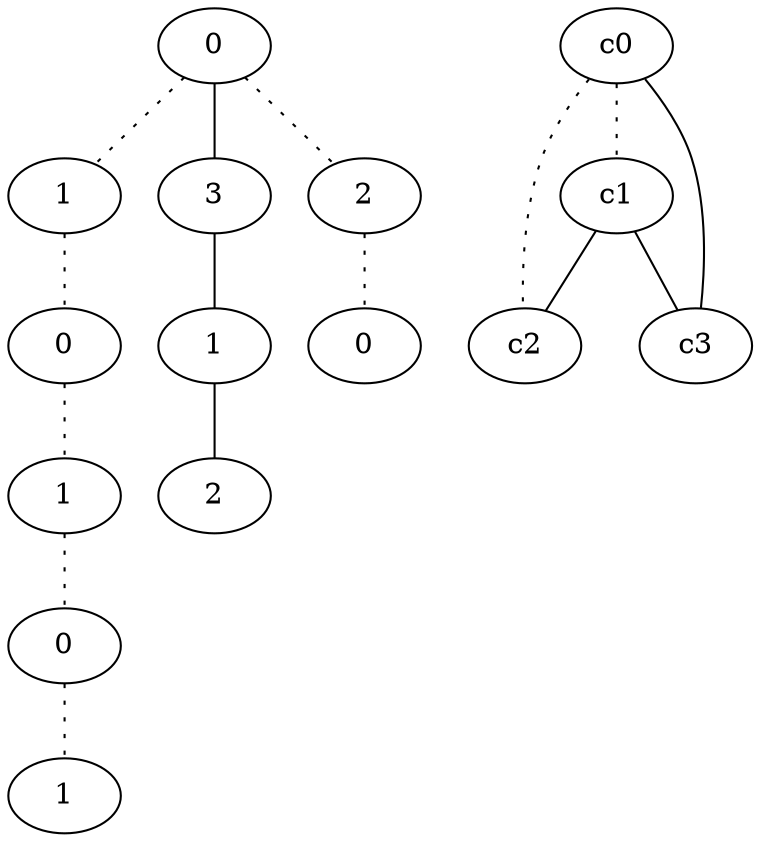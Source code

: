 graph {
a0[label=0];
a1[label=1];
a2[label=0];
a3[label=1];
a4[label=0];
a5[label=1];
a6[label=3];
a7[label=1];
a8[label=2];
a9[label=2];
a10[label=0];
a0 -- a1 [style=dotted];
a0 -- a6;
a0 -- a9 [style=dotted];
a1 -- a2 [style=dotted];
a2 -- a3 [style=dotted];
a3 -- a4 [style=dotted];
a4 -- a5 [style=dotted];
a6 -- a7;
a7 -- a8;
a9 -- a10 [style=dotted];
c0 -- c1 [style=dotted];
c0 -- c2 [style=dotted];
c0 -- c3;
c1 -- c2;
c1 -- c3;
}
